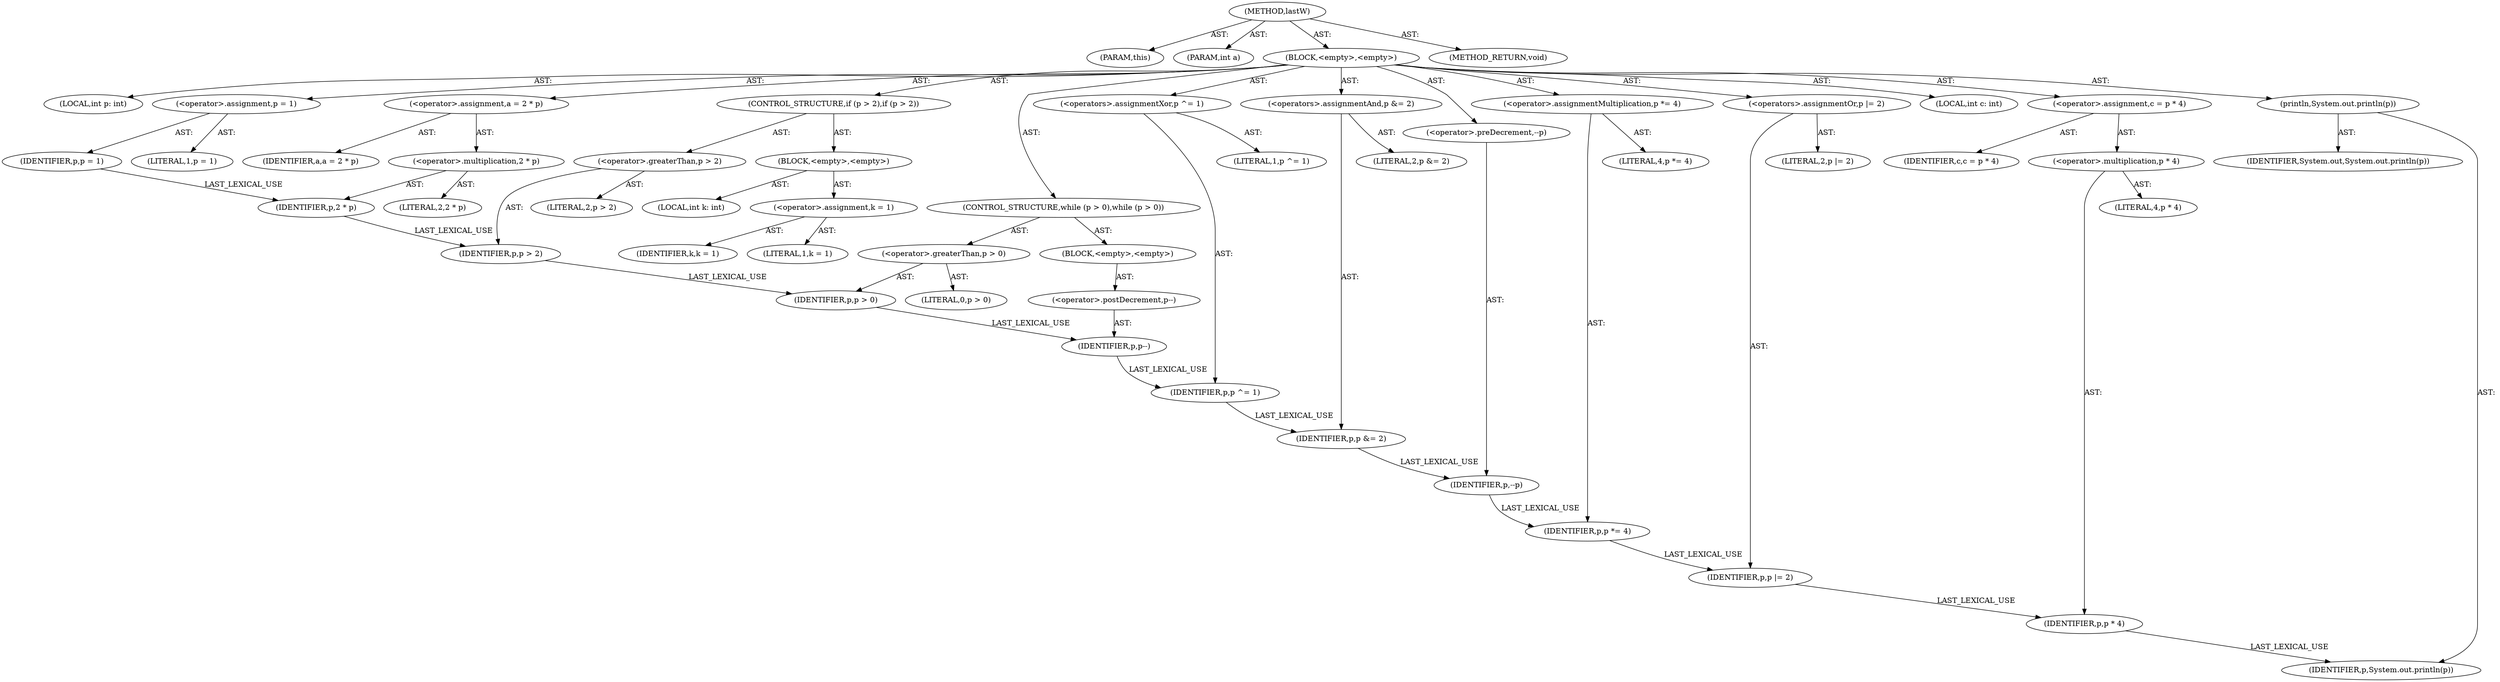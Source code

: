 digraph "lastW" {  
"1000101" [label = "(METHOD,lastW)" ]
"1000102" [label = "(PARAM,this)" ]
"1000103" [label = "(PARAM,int a)" ]
"1000104" [label = "(BLOCK,<empty>,<empty>)" ]
"1000105" [label = "(LOCAL,int p: int)" ]
"1000106" [label = "(<operator>.assignment,p = 1)" ]
"1000107" [label = "(IDENTIFIER,p,p = 1)" ]
"1000108" [label = "(LITERAL,1,p = 1)" ]
"1000109" [label = "(<operator>.assignment,a = 2 * p)" ]
"1000110" [label = "(IDENTIFIER,a,a = 2 * p)" ]
"1000111" [label = "(<operator>.multiplication,2 * p)" ]
"1000112" [label = "(LITERAL,2,2 * p)" ]
"1000113" [label = "(IDENTIFIER,p,2 * p)" ]
"1000114" [label = "(CONTROL_STRUCTURE,if (p > 2),if (p > 2))" ]
"1000115" [label = "(<operator>.greaterThan,p > 2)" ]
"1000116" [label = "(IDENTIFIER,p,p > 2)" ]
"1000117" [label = "(LITERAL,2,p > 2)" ]
"1000118" [label = "(BLOCK,<empty>,<empty>)" ]
"1000119" [label = "(LOCAL,int k: int)" ]
"1000120" [label = "(<operator>.assignment,k = 1)" ]
"1000121" [label = "(IDENTIFIER,k,k = 1)" ]
"1000122" [label = "(LITERAL,1,k = 1)" ]
"1000123" [label = "(CONTROL_STRUCTURE,while (p > 0),while (p > 0))" ]
"1000124" [label = "(<operator>.greaterThan,p > 0)" ]
"1000125" [label = "(IDENTIFIER,p,p > 0)" ]
"1000126" [label = "(LITERAL,0,p > 0)" ]
"1000127" [label = "(BLOCK,<empty>,<empty>)" ]
"1000128" [label = "(<operator>.postDecrement,p--)" ]
"1000129" [label = "(IDENTIFIER,p,p--)" ]
"1000130" [label = "(<operators>.assignmentXor,p ^= 1)" ]
"1000131" [label = "(IDENTIFIER,p,p ^= 1)" ]
"1000132" [label = "(LITERAL,1,p ^= 1)" ]
"1000133" [label = "(<operators>.assignmentAnd,p &= 2)" ]
"1000134" [label = "(IDENTIFIER,p,p &= 2)" ]
"1000135" [label = "(LITERAL,2,p &= 2)" ]
"1000136" [label = "(<operator>.preDecrement,--p)" ]
"1000137" [label = "(IDENTIFIER,p,--p)" ]
"1000138" [label = "(<operator>.assignmentMultiplication,p *= 4)" ]
"1000139" [label = "(IDENTIFIER,p,p *= 4)" ]
"1000140" [label = "(LITERAL,4,p *= 4)" ]
"1000141" [label = "(<operators>.assignmentOr,p |= 2)" ]
"1000142" [label = "(IDENTIFIER,p,p |= 2)" ]
"1000143" [label = "(LITERAL,2,p |= 2)" ]
"1000144" [label = "(LOCAL,int c: int)" ]
"1000145" [label = "(<operator>.assignment,c = p * 4)" ]
"1000146" [label = "(IDENTIFIER,c,c = p * 4)" ]
"1000147" [label = "(<operator>.multiplication,p * 4)" ]
"1000148" [label = "(IDENTIFIER,p,p * 4)" ]
"1000149" [label = "(LITERAL,4,p * 4)" ]
"1000150" [label = "(println,System.out.println(p))" ]
"1000151" [label = "(IDENTIFIER,System.out,System.out.println(p))" ]
"1000152" [label = "(IDENTIFIER,p,System.out.println(p))" ]
"1000153" [label = "(METHOD_RETURN,void)" ]
  "1000101" -> "1000102"  [ label = "AST: "] 
  "1000101" -> "1000103"   [ label = "AST: "] 
  "1000101" -> "1000104"   [ label = "AST: "] 
  "1000101" -> "1000153"   [ label = "AST: "] 
  "1000104" -> "1000105"   [ label = "AST: "] 
  "1000104" -> "1000106"   [ label = "AST: "] 
  "1000104" -> "1000109"   [ label = "AST: "] 
  "1000104" -> "1000114"   [ label = "AST: "] 
  "1000104" -> "1000123"   [ label = "AST: "] 
  "1000104" -> "1000130"   [ label = "AST: "] 
  "1000104" -> "1000133"   [ label = "AST: "] 
  "1000104" -> "1000136"   [ label = "AST: "] 
  "1000104" -> "1000138"   [ label = "AST: "] 
  "1000104" -> "1000141"   [ label = "AST: "] 
  "1000104" -> "1000144"   [ label = "AST: "] 
  "1000104" -> "1000145"   [ label = "AST: "] 
  "1000104" -> "1000150"   [ label = "AST: "] 
  "1000106" -> "1000107"   [ label = "AST: "] 
  "1000106" -> "1000108"   [ label = "AST: "] 
  "1000109" -> "1000110"   [ label = "AST: "] 
  "1000109" -> "1000111"   [ label = "AST: "] 
  "1000111" -> "1000112"   [ label = "AST: "] 
  "1000111" -> "1000113"   [ label = "AST: "] 
  "1000114" -> "1000115"   [ label = "AST: "] 
  "1000114" -> "1000118"   [ label = "AST: "] 
  "1000115" -> "1000116"   [ label = "AST: "] 
  "1000115" -> "1000117"   [ label = "AST: "] 
  "1000118" -> "1000119"   [ label = "AST: "] 
  "1000118" -> "1000120"   [ label = "AST: "] 
  "1000120" -> "1000121"   [ label = "AST: "] 
  "1000120" -> "1000122"   [ label = "AST: "] 
  "1000123" -> "1000124"   [ label = "AST: "] 
  "1000123" -> "1000127"   [ label = "AST: "] 
  "1000124" -> "1000125"   [ label = "AST: "] 
  "1000124" -> "1000126"   [ label = "AST: "] 
  "1000127" -> "1000128"   [ label = "AST: "] 
  "1000128" -> "1000129"   [ label = "AST: "] 
  "1000130" -> "1000131"   [ label = "AST: "] 
  "1000130" -> "1000132"   [ label = "AST: "] 
  "1000133" -> "1000134"   [ label = "AST: "] 
  "1000133" -> "1000135"   [ label = "AST: "] 
  "1000136" -> "1000137"   [ label = "AST: "] 
  "1000138" -> "1000139"   [ label = "AST: "] 
  "1000138" -> "1000140"   [ label = "AST: "] 
  "1000141" -> "1000142"   [ label = "AST: "] 
  "1000141" -> "1000143"   [ label = "AST: "] 
  "1000145" -> "1000146"   [ label = "AST: "] 
  "1000145" -> "1000147"   [ label = "AST: "] 
  "1000147" -> "1000148"   [ label = "AST: "] 
  "1000147" -> "1000149"   [ label = "AST: "] 
  "1000150" -> "1000151"   [ label = "AST: "] 
  "1000150" -> "1000152"   [ label = "AST: "] 
  "1000107" -> "1000113" [label="LAST_LEXICAL_USE"] 
  "1000113" -> "1000116" [label="LAST_LEXICAL_USE"] 
  "1000116" -> "1000125" [label="LAST_LEXICAL_USE"] 
  "1000125" -> "1000129" [label="LAST_LEXICAL_USE"] 
  "1000129" -> "1000131" [label="LAST_LEXICAL_USE"] 
  "1000131" -> "1000134" [label="LAST_LEXICAL_USE"] 
  "1000134" -> "1000137" [label="LAST_LEXICAL_USE"] 
  "1000137" -> "1000139" [label="LAST_LEXICAL_USE"] 
  "1000139" -> "1000142" [label="LAST_LEXICAL_USE"] 
  "1000142" -> "1000148" [label="LAST_LEXICAL_USE"] 
  "1000148" -> "1000152" [label="LAST_LEXICAL_USE"]
}
